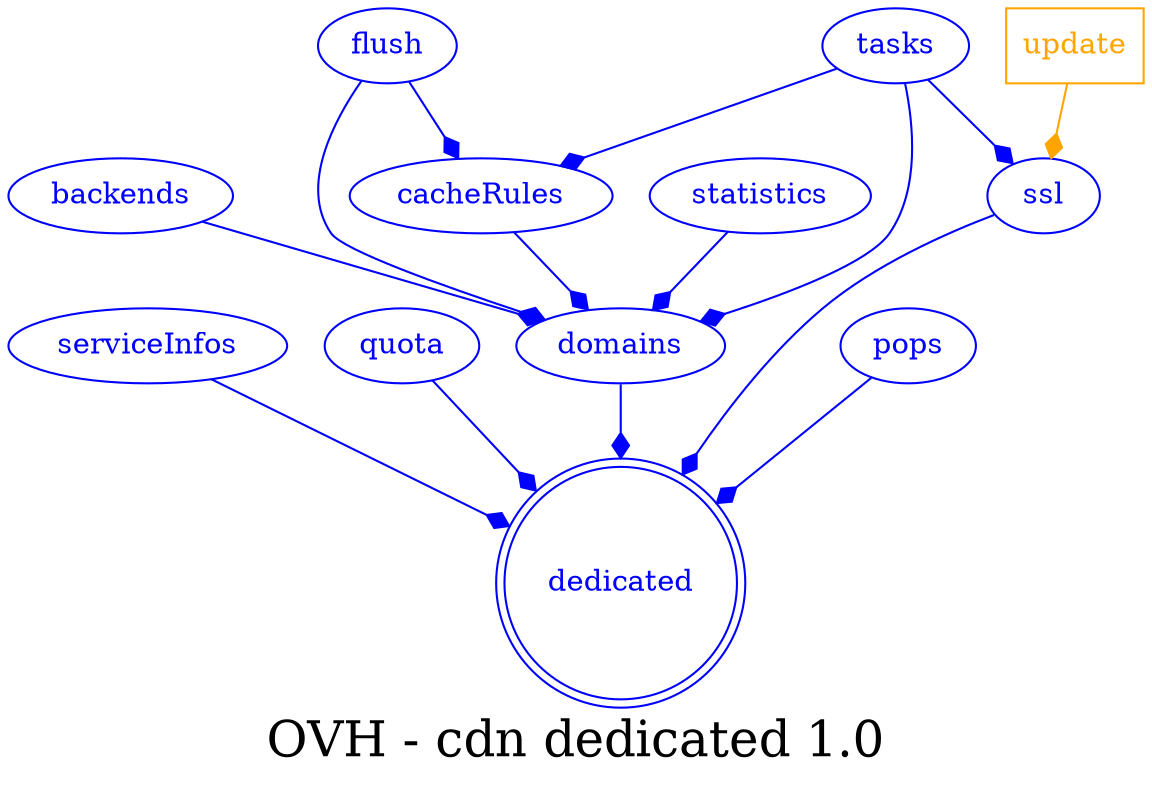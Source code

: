 digraph LexiconGraph {
graph[label="OVH - cdn dedicated 1.0", fontsize=24]
splines=true
"dedicated" [color=blue, fontcolor=blue, shape=doublecircle]
"serviceInfos" -> "dedicated" [color=blue, fontcolor=blue, arrowhead=diamond, arrowtail=none]
"serviceInfos" [color=blue, fontcolor=blue, shape=ellipse]
"quota" -> "dedicated" [color=blue, fontcolor=blue, arrowhead=diamond, arrowtail=none]
"quota" [color=blue, fontcolor=blue, shape=ellipse]
"domains" -> "dedicated" [color=blue, fontcolor=blue, arrowhead=diamond, arrowtail=none]
"domains" [color=blue, fontcolor=blue, shape=ellipse]
"backends" -> "domains" [color=blue, fontcolor=blue, arrowhead=diamond, arrowtail=none]
"backends" [color=blue, fontcolor=blue, shape=ellipse]
"tasks" -> "domains" [color=blue, fontcolor=blue, arrowhead=diamond, arrowtail=none]
"tasks" [color=blue, fontcolor=blue, shape=ellipse]
"flush" -> "domains" [color=blue, fontcolor=blue, arrowhead=diamond, arrowtail=none]
"flush" [color=blue, fontcolor=blue, shape=ellipse]
"statistics" -> "domains" [color=blue, fontcolor=blue, arrowhead=diamond, arrowtail=none]
"statistics" [color=blue, fontcolor=blue, shape=ellipse]
"cacheRules" -> "domains" [color=blue, fontcolor=blue, arrowhead=diamond, arrowtail=none]
"cacheRules" [color=blue, fontcolor=blue, shape=ellipse]
"tasks" -> "cacheRules" [color=blue, fontcolor=blue, arrowhead=diamond, arrowtail=none]
"flush" -> "cacheRules" [color=blue, fontcolor=blue, arrowhead=diamond, arrowtail=none]
"ssl" -> "dedicated" [color=blue, fontcolor=blue, arrowhead=diamond, arrowtail=none]
"ssl" [color=blue, fontcolor=blue, shape=ellipse]
"tasks" -> "ssl" [color=blue, fontcolor=blue, arrowhead=diamond, arrowtail=none]
"update" [color=orange, fontcolor=orange, shape=box]
"update" -> "ssl" [color=orange, fontcolor=orange, arrowhead=diamond, arrowtail=none]
"pops" -> "dedicated" [color=blue, fontcolor=blue, arrowhead=diamond, arrowtail=none]
"pops" [color=blue, fontcolor=blue, shape=ellipse]
}
